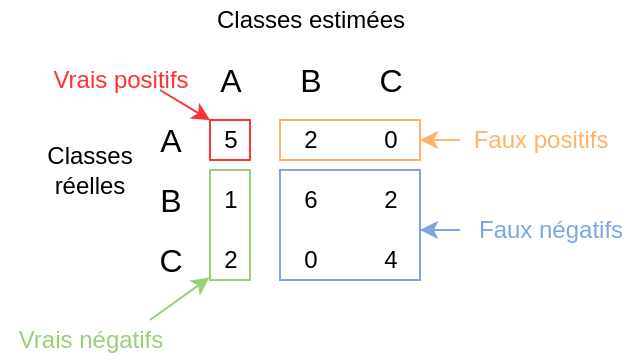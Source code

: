 <mxfile version="14.8.3" type="device"><diagram id="G8W3ZnADuJiayHzIg0Ng" name="Page-1"><mxGraphModel dx="314" dy="184" grid="1" gridSize="10" guides="1" tooltips="1" connect="1" arrows="1" fold="1" page="1" pageScale="1" pageWidth="827" pageHeight="1169" math="0" shadow="0"><root><mxCell id="0"/><mxCell id="1" parent="0"/><mxCell id="56SEjZcw0ikXtjSDYTl7-9" value="" style="rounded=0;whiteSpace=wrap;html=1;strokeColor=#7EA6E0;" vertex="1" parent="1"><mxGeometry x="190" y="175" width="70" height="55" as="geometry"/></mxCell><mxCell id="56SEjZcw0ikXtjSDYTl7-6" value="" style="rounded=0;whiteSpace=wrap;html=1;strokeColor=#FFB366;" vertex="1" parent="1"><mxGeometry x="190" y="150" width="70" height="20" as="geometry"/></mxCell><mxCell id="56SEjZcw0ikXtjSDYTl7-1" value="" style="rounded=0;whiteSpace=wrap;html=1;strokeColor=#97D077;" vertex="1" parent="1"><mxGeometry x="155" y="175" width="20" height="55" as="geometry"/></mxCell><mxCell id="drwfRw55WpvWHyuM0-s9-17" value="" style="rounded=0;whiteSpace=wrap;html=1;fontColor=#000000;strokeColor=#FF3333;" parent="1" vertex="1"><mxGeometry x="155" y="150" width="20" height="20" as="geometry"/></mxCell><mxCell id="drwfRw55WpvWHyuM0-s9-2" value="&lt;font style=&quot;font-size: 16px&quot;&gt;A&lt;/font&gt;" style="text;html=1;align=center;verticalAlign=middle;resizable=0;points=[];autosize=1;strokeColor=none;" parent="1" vertex="1"><mxGeometry x="150" y="120" width="30" height="20" as="geometry"/></mxCell><mxCell id="drwfRw55WpvWHyuM0-s9-3" value="&lt;font style=&quot;font-size: 16px&quot;&gt;B&lt;/font&gt;" style="text;html=1;align=center;verticalAlign=middle;resizable=0;points=[];autosize=1;strokeColor=none;" parent="1" vertex="1"><mxGeometry x="190" y="120" width="30" height="20" as="geometry"/></mxCell><mxCell id="drwfRw55WpvWHyuM0-s9-4" value="&lt;font style=&quot;font-size: 16px&quot;&gt;C&lt;/font&gt;" style="text;html=1;align=center;verticalAlign=middle;resizable=0;points=[];autosize=1;strokeColor=none;" parent="1" vertex="1"><mxGeometry x="230" y="120" width="30" height="20" as="geometry"/></mxCell><mxCell id="drwfRw55WpvWHyuM0-s9-5" value="&lt;font style=&quot;font-size: 16px&quot;&gt;A&lt;/font&gt;" style="text;html=1;align=center;verticalAlign=middle;resizable=0;points=[];autosize=1;strokeColor=none;" parent="1" vertex="1"><mxGeometry x="120" y="150" width="30" height="20" as="geometry"/></mxCell><mxCell id="drwfRw55WpvWHyuM0-s9-6" value="&lt;font style=&quot;font-size: 16px&quot;&gt;B&lt;/font&gt;" style="text;html=1;align=center;verticalAlign=middle;resizable=0;points=[];autosize=1;strokeColor=none;" parent="1" vertex="1"><mxGeometry x="120" y="180" width="30" height="20" as="geometry"/></mxCell><mxCell id="drwfRw55WpvWHyuM0-s9-7" value="&lt;font style=&quot;font-size: 16px&quot;&gt;C&lt;/font&gt;" style="text;html=1;align=center;verticalAlign=middle;resizable=0;points=[];autosize=1;strokeColor=none;" parent="1" vertex="1"><mxGeometry x="120" y="210" width="30" height="20" as="geometry"/></mxCell><mxCell id="drwfRw55WpvWHyuM0-s9-8" value="5" style="text;html=1;align=center;verticalAlign=middle;resizable=0;points=[];autosize=1;strokeColor=none;rounded=0;" parent="1" vertex="1"><mxGeometry x="155" y="150" width="20" height="20" as="geometry"/></mxCell><mxCell id="drwfRw55WpvWHyuM0-s9-9" value="2" style="text;html=1;align=center;verticalAlign=middle;resizable=0;points=[];autosize=1;strokeColor=none;" parent="1" vertex="1"><mxGeometry x="195" y="150" width="20" height="20" as="geometry"/></mxCell><mxCell id="drwfRw55WpvWHyuM0-s9-10" value="0" style="text;html=1;align=center;verticalAlign=middle;resizable=0;points=[];autosize=1;strokeColor=none;" parent="1" vertex="1"><mxGeometry x="235" y="150" width="20" height="20" as="geometry"/></mxCell><mxCell id="drwfRw55WpvWHyuM0-s9-11" value="1" style="text;html=1;align=center;verticalAlign=middle;resizable=0;points=[];autosize=1;strokeColor=none;" parent="1" vertex="1"><mxGeometry x="155" y="180" width="20" height="20" as="geometry"/></mxCell><mxCell id="drwfRw55WpvWHyuM0-s9-12" value="6" style="text;html=1;align=center;verticalAlign=middle;resizable=0;points=[];autosize=1;strokeColor=none;" parent="1" vertex="1"><mxGeometry x="195" y="180" width="20" height="20" as="geometry"/></mxCell><mxCell id="drwfRw55WpvWHyuM0-s9-13" value="2" style="text;html=1;align=center;verticalAlign=middle;resizable=0;points=[];autosize=1;strokeColor=none;" parent="1" vertex="1"><mxGeometry x="235" y="180" width="20" height="20" as="geometry"/></mxCell><mxCell id="drwfRw55WpvWHyuM0-s9-14" value="2" style="text;html=1;align=center;verticalAlign=middle;resizable=0;points=[];autosize=1;strokeColor=none;" parent="1" vertex="1"><mxGeometry x="155" y="210" width="20" height="20" as="geometry"/></mxCell><mxCell id="drwfRw55WpvWHyuM0-s9-15" value="0" style="text;html=1;align=center;verticalAlign=middle;resizable=0;points=[];autosize=1;strokeColor=none;" parent="1" vertex="1"><mxGeometry x="195" y="210" width="20" height="20" as="geometry"/></mxCell><mxCell id="drwfRw55WpvWHyuM0-s9-16" value="4" style="text;html=1;align=center;verticalAlign=middle;resizable=0;points=[];autosize=1;strokeColor=none;" parent="1" vertex="1"><mxGeometry x="235" y="210" width="20" height="20" as="geometry"/></mxCell><mxCell id="drwfRw55WpvWHyuM0-s9-21" value="Classes réelles" style="text;html=1;strokeColor=none;fillColor=none;align=center;verticalAlign=middle;whiteSpace=wrap;rounded=0;fontColor=#000000;" parent="1" vertex="1"><mxGeometry x="70" y="160" width="50" height="30" as="geometry"/></mxCell><mxCell id="drwfRw55WpvWHyuM0-s9-22" value="Classes estimées" style="text;html=1;align=center;verticalAlign=middle;resizable=0;points=[];autosize=1;strokeColor=none;fontColor=#000000;" parent="1" vertex="1"><mxGeometry x="150" y="90" width="110" height="20" as="geometry"/></mxCell><mxCell id="drwfRw55WpvWHyuM0-s9-23" value="" style="endArrow=classic;html=1;fontColor=#000000;strokeColor=#FF3333;entryX=0.003;entryY=0.003;entryDx=0;entryDy=0;entryPerimeter=0;" parent="1" target="drwfRw55WpvWHyuM0-s9-8" edge="1"><mxGeometry width="50" height="50" relative="1" as="geometry"><mxPoint x="130" y="135" as="sourcePoint"/><mxPoint x="180" y="160" as="targetPoint"/></mxGeometry></mxCell><mxCell id="drwfRw55WpvWHyuM0-s9-27" value="&lt;font color=&quot;#FF3333&quot;&gt;Vrais positifs&lt;/font&gt;" style="text;html=1;align=center;verticalAlign=middle;resizable=0;points=[];autosize=1;strokeColor=none;fontColor=#000000;" parent="1" vertex="1"><mxGeometry x="70" y="120" width="80" height="20" as="geometry"/></mxCell><mxCell id="56SEjZcw0ikXtjSDYTl7-2" value="" style="endArrow=classic;html=1;strokeColor=#97D077;entryX=-0.014;entryY=0.936;entryDx=0;entryDy=0;entryPerimeter=0;" edge="1" parent="1" target="drwfRw55WpvWHyuM0-s9-14"><mxGeometry width="50" height="50" relative="1" as="geometry"><mxPoint x="125" y="250" as="sourcePoint"/><mxPoint x="150" y="230" as="targetPoint"/></mxGeometry></mxCell><mxCell id="56SEjZcw0ikXtjSDYTl7-3" value="&lt;font color=&quot;#97D077&quot;&gt;Vrais négatifs&lt;/font&gt;" style="text;html=1;align=center;verticalAlign=middle;resizable=0;points=[];autosize=1;strokeColor=none;" vertex="1" parent="1"><mxGeometry x="50" y="250" width="90" height="20" as="geometry"/></mxCell><mxCell id="56SEjZcw0ikXtjSDYTl7-13" style="edgeStyle=orthogonalEdgeStyle;rounded=0;orthogonalLoop=1;jettySize=auto;html=1;entryX=1;entryY=0.5;entryDx=0;entryDy=0;strokeColor=#FFB366;" edge="1" parent="1" source="56SEjZcw0ikXtjSDYTl7-7" target="56SEjZcw0ikXtjSDYTl7-6"><mxGeometry relative="1" as="geometry"/></mxCell><mxCell id="56SEjZcw0ikXtjSDYTl7-7" value="&lt;font color=&quot;#FFB366&quot;&gt;Faux positifs&lt;/font&gt;" style="text;html=1;align=center;verticalAlign=middle;resizable=0;points=[];autosize=1;strokeColor=none;" vertex="1" parent="1"><mxGeometry x="280" y="150" width="80" height="20" as="geometry"/></mxCell><mxCell id="56SEjZcw0ikXtjSDYTl7-11" style="edgeStyle=orthogonalEdgeStyle;rounded=0;orthogonalLoop=1;jettySize=auto;html=1;entryX=1;entryY=0.545;entryDx=0;entryDy=0;entryPerimeter=0;strokeColor=#7EA6E0;" edge="1" parent="1" source="56SEjZcw0ikXtjSDYTl7-10" target="56SEjZcw0ikXtjSDYTl7-9"><mxGeometry relative="1" as="geometry"/></mxCell><mxCell id="56SEjZcw0ikXtjSDYTl7-10" value="&lt;font color=&quot;#7EA6E0&quot;&gt;Faux négatifs&lt;/font&gt;" style="text;html=1;align=center;verticalAlign=middle;resizable=0;points=[];autosize=1;strokeColor=none;" vertex="1" parent="1"><mxGeometry x="280" y="195" width="90" height="20" as="geometry"/></mxCell></root></mxGraphModel></diagram></mxfile>